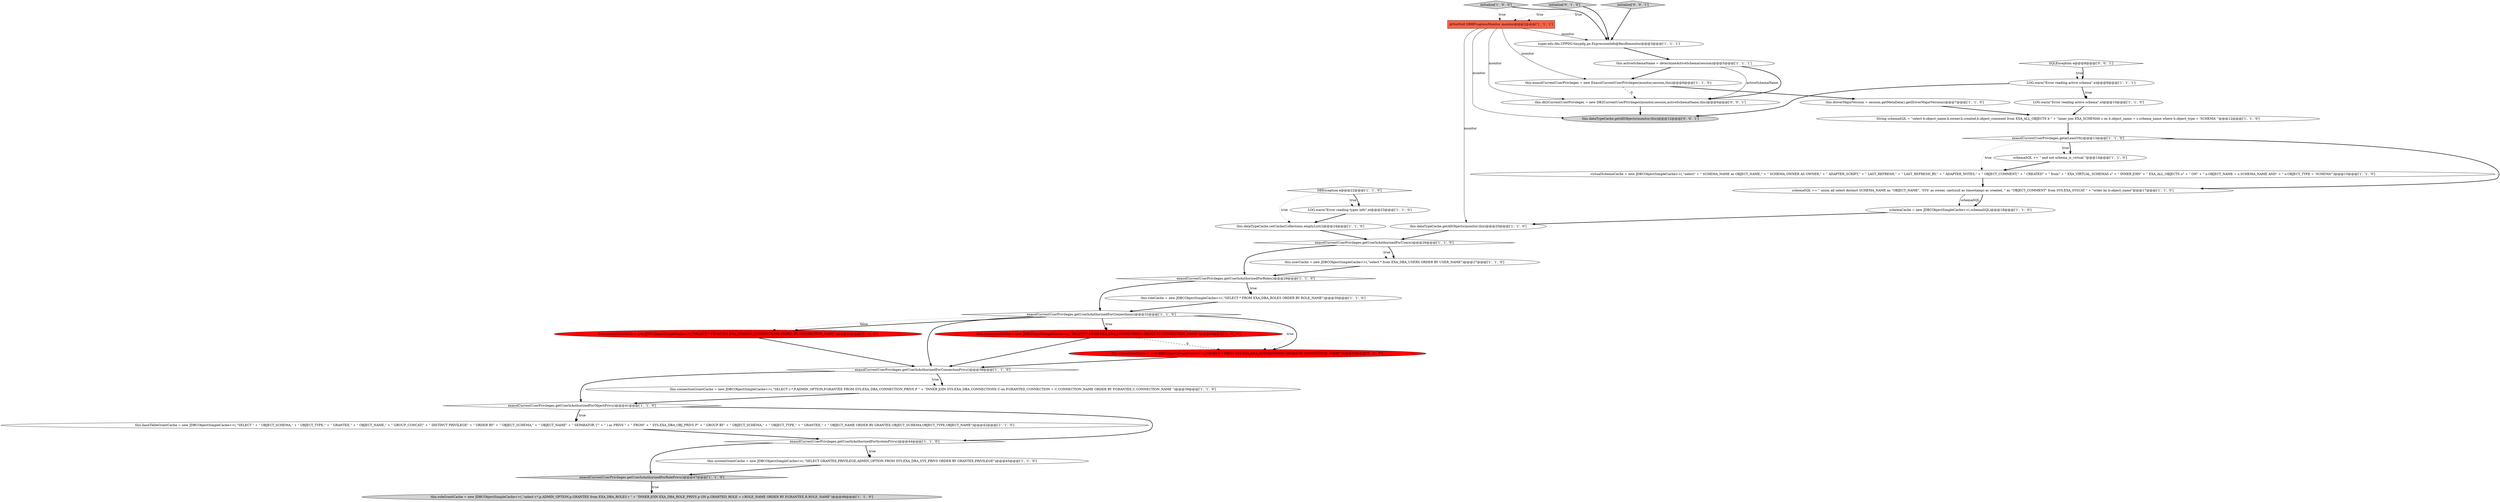 digraph {
23 [style = filled, label = "schemaSQL += \" and not schema_is_virtual \"@@@14@@@['1', '1', '0']", fillcolor = white, shape = ellipse image = "AAA0AAABBB1BBB"];
2 [style = filled, label = "this.exasolCurrentUserPrivileges = new ExasolCurrentUserPrivileges(monitor,session,this)@@@6@@@['1', '1', '0']", fillcolor = white, shape = ellipse image = "AAA0AAABBB1BBB"];
33 [style = filled, label = "this.connectionCache = new JDBCObjectSimpleCache<>(,\"SELECT * FROM SYS.EXA_SESSION_CONNECTIONS ORDER BY CONNECTION_NAME\")@@@36@@@['0', '1', '0']", fillcolor = red, shape = ellipse image = "AAA1AAABBB2BBB"];
4 [style = filled, label = "exasolCurrentUserPrivileges.getUserIsAuthorizedForObjectPrivs()@@@41@@@['1', '1', '0']", fillcolor = white, shape = diamond image = "AAA0AAABBB1BBB"];
5 [style = filled, label = "exasolCurrentUserPrivileges.getUserIsAuthorizedForConnections()@@@32@@@['1', '1', '0']", fillcolor = white, shape = diamond image = "AAA0AAABBB1BBB"];
1 [style = filled, label = "exasolCurrentUserPrivileges.getUserIsAuthorizedForConnectionPrivs()@@@38@@@['1', '1', '0']", fillcolor = white, shape = diamond image = "AAA0AAABBB1BBB"];
28 [style = filled, label = "super.edu.fdu.CPPDG.tinypdg.pe.ExpressionInfo@8ecdbmonitor@@@3@@@['1', '1', '1']", fillcolor = white, shape = ellipse image = "AAA0AAABBB1BBB"];
10 [style = filled, label = "this.driverMajorVersion = session.getMetaData().getDriverMajorVersion()@@@7@@@['1', '1', '0']", fillcolor = white, shape = ellipse image = "AAA0AAABBB1BBB"];
38 [style = filled, label = "SQLException e@@@8@@@['0', '0', '1']", fillcolor = white, shape = diamond image = "AAA0AAABBB3BBB"];
11 [style = filled, label = "initialize['1', '0', '0']", fillcolor = lightgray, shape = diamond image = "AAA0AAABBB1BBB"];
17 [style = filled, label = "exasolCurrentUserPrivileges.getatLeastV6()@@@13@@@['1', '1', '0']", fillcolor = white, shape = diamond image = "AAA0AAABBB1BBB"];
13 [style = filled, label = "exasolCurrentUserPrivileges.getUserIsAuthorizedForRoles()@@@29@@@['1', '1', '0']", fillcolor = white, shape = diamond image = "AAA0AAABBB1BBB"];
9 [style = filled, label = "this.roleGrantCache = new JDBCObjectSimpleCache<>(,\"select r.*,p.ADMIN_OPTION,p.GRANTEE from EXA_DBA_ROLES r \" + \"INNER JOIN EXA_DBA_ROLE_PRIVS p ON p.GRANTED_ROLE = r.ROLE_NAME ORDER BY P.GRANTEE,R.ROLE_NAME\")@@@48@@@['1', '1', '0']", fillcolor = lightgray, shape = ellipse image = "AAA0AAABBB1BBB"];
26 [style = filled, label = "schemaSQL += \" union all select distinct SCHEMA_NAME as \"OBJECT_NAME\", 'SYS' as owner, cast(null as timestamp) as created, '' as \"OBJECT_COMMENT\" from SYS.EXA_SYSCAT \" + \"order by b.object_name\"@@@17@@@['1', '1', '0']", fillcolor = white, shape = ellipse image = "AAA0AAABBB1BBB"];
19 [style = filled, label = "String schemaSQL = \"select b.object_name,b.owner,b.created,b.object_comment from EXA_ALL_OBJECTS b \" + \"inner join EXA_SCHEMAS s on b.object_name = s.schema_name where b.object_type = 'SCHEMA' \"@@@12@@@['1', '1', '0']", fillcolor = white, shape = ellipse image = "AAA0AAABBB1BBB"];
24 [style = filled, label = "schemaCache = new JDBCObjectSimpleCache<>(,schemaSQL)@@@18@@@['1', '1', '0']", fillcolor = white, shape = ellipse image = "AAA0AAABBB1BBB"];
8 [style = filled, label = "this.connectionGrantCache = new JDBCObjectSimpleCache<>(,\"SELECT c.*,P.ADMIN_OPTION,P.GRANTEE FROM SYS.EXA_DBA_CONNECTION_PRIVS P \" + \"INNER JOIN SYS.EXA_DBA_CONNECTIONS C on P.GRANTED_CONNECTION = C.CONNECTION_NAME ORDER BY P.GRANTEE,C.CONNECTION_NAME \")@@@39@@@['1', '1', '0']", fillcolor = white, shape = ellipse image = "AAA0AAABBB1BBB"];
12 [style = filled, label = "@NotNull DBRProgressMonitor monitor@@@2@@@['1', '1', '1']", fillcolor = tomato, shape = box image = "AAA0AAABBB1BBB"];
15 [style = filled, label = "this.roleCache = new JDBCObjectSimpleCache<>(,\"SELECT * FROM EXA_DBA_ROLES ORDER BY ROLE_NAME\")@@@30@@@['1', '1', '0']", fillcolor = white, shape = ellipse image = "AAA0AAABBB1BBB"];
25 [style = filled, label = "LOG.warn(\"Error reading active schema\",e)@@@9@@@['1', '1', '1']", fillcolor = white, shape = ellipse image = "AAA0AAABBB1BBB"];
6 [style = filled, label = "this.dataTypeCache.setCache(Collections.emptyList())@@@24@@@['1', '1', '0']", fillcolor = white, shape = ellipse image = "AAA0AAABBB1BBB"];
14 [style = filled, label = "this.connectionCache = new JDBCObjectSimpleCache<>(,\"SELECT * FROM EXA_DBA_CONNECTIONS ORDER BY CONNECTION_NAME\")@@@33@@@['1', '0', '0']", fillcolor = red, shape = ellipse image = "AAA1AAABBB1BBB"];
36 [style = filled, label = "this.dataTypeCache.getAllObjects(monitor,this)@@@12@@@['0', '0', '1']", fillcolor = lightgray, shape = ellipse image = "AAA0AAABBB3BBB"];
31 [style = filled, label = "virtualSchemaCache = new JDBCObjectSimpleCache<>(,\"select\" + \" SCHEMA_NAME as OBJECT_NAME,\" + \" SCHEMA_OWNER AS OWNER,\" + \" ADAPTER_SCRIPT,\" + \" LAST_REFRESH,\" + \" LAST_REFRESH_BY,\" + \" ADAPTER_NOTES,\" + \" OBJECT_COMMENT,\" + \" CREATED\" + \" from\" + \" EXA_VIRTUAL_SCHEMAS s\" + \" INNER JOIN\" + \" EXA_ALL_OBJECTS o\" + \" ON\" + \" o.OBJECT_NAME = s.SCHEMA_NAME AND\" + \" o.OBJECT_TYPE = 'SCHEMA'\")@@@15@@@['1', '1', '0']", fillcolor = white, shape = ellipse image = "AAA0AAABBB1BBB"];
20 [style = filled, label = "this.baseTableGrantCache = new JDBCObjectSimpleCache<>(,\"SELECT \" + \" OBJECT_SCHEMA,\" + \" OBJECT_TYPE,\" + \" GRANTEE,\" + \" OBJECT_NAME,\" + \" GROUP_CONCAT(\" + \" DISTINCT PRIVILEGE\" + \" ORDER BY\" + \" OBJECT_SCHEMA,\" + \" OBJECT_NAME\" + \" SEPARATOR '|'\" + \" ) as PRIVS \" + \" FROM\" + \" SYS.EXA_DBA_OBJ_PRIVS P\" + \" GROUP BY\" + \" OBJECT_SCHEMA,\" + \" OBJECT_TYPE,\" + \" GRANTEE,\" + \" OBJECT_NAME ORDER BY GRANTEE,OBJECT_SCHEMA,OBJECT_TYPE,OBJECT_NAME\")@@@42@@@['1', '1', '0']", fillcolor = white, shape = ellipse image = "AAA0AAABBB1BBB"];
21 [style = filled, label = "exasolCurrentUserPrivileges.getUserIsAuthorizedForRolePrivs()@@@47@@@['1', '1', '0']", fillcolor = lightgray, shape = diamond image = "AAA0AAABBB1BBB"];
0 [style = filled, label = "LOG.warn(\"Error reading types info\",e)@@@23@@@['1', '1', '0']", fillcolor = white, shape = ellipse image = "AAA0AAABBB1BBB"];
37 [style = filled, label = "initialize['0', '0', '1']", fillcolor = lightgray, shape = diamond image = "AAA0AAABBB3BBB"];
32 [style = filled, label = "this.connectionCache = new JDBCObjectSimpleCache<>(,\"SELECT * FROM SYS.EXA_DBA_CONNECTIONS ORDER BY CONNECTION_NAME\")@@@33@@@['0', '1', '0']", fillcolor = red, shape = ellipse image = "AAA1AAABBB2BBB"];
7 [style = filled, label = "this.systemGrantCache = new JDBCObjectSimpleCache<>(,\"SELECT GRANTEE,PRIVILEGE,ADMIN_OPTION FROM SYS.EXA_DBA_SYS_PRIVS ORDER BY GRANTEE,PRIVILEGE\")@@@45@@@['1', '1', '0']", fillcolor = white, shape = ellipse image = "AAA0AAABBB1BBB"];
3 [style = filled, label = "exasolCurrentUserPrivileges.getUserIsAuthorizedForSystemPrivs()@@@44@@@['1', '1', '0']", fillcolor = white, shape = diamond image = "AAA0AAABBB1BBB"];
29 [style = filled, label = "DBException e@@@22@@@['1', '1', '0']", fillcolor = white, shape = diamond image = "AAA0AAABBB1BBB"];
16 [style = filled, label = "exasolCurrentUserPrivileges.getUserIsAuthorizedForUsers()@@@26@@@['1', '1', '0']", fillcolor = white, shape = diamond image = "AAA0AAABBB1BBB"];
34 [style = filled, label = "initialize['0', '1', '0']", fillcolor = lightgray, shape = diamond image = "AAA0AAABBB2BBB"];
35 [style = filled, label = "this.db2CurrentUserPrivileges = new DB2CurrentUserPrivileges(monitor,session,activeSchemaName,this)@@@6@@@['0', '0', '1']", fillcolor = white, shape = ellipse image = "AAA0AAABBB3BBB"];
22 [style = filled, label = "LOG.warn(\"Error reading active schema\",e)@@@10@@@['1', '1', '0']", fillcolor = white, shape = ellipse image = "AAA0AAABBB1BBB"];
27 [style = filled, label = "this.userCache = new JDBCObjectSimpleCache<>(,\"select * from EXA_DBA_USERS ORDER BY USER_NAME\")@@@27@@@['1', '1', '0']", fillcolor = white, shape = ellipse image = "AAA0AAABBB1BBB"];
18 [style = filled, label = "this.activeSchemaName = determineActiveSchema(session)@@@5@@@['1', '1', '1']", fillcolor = white, shape = ellipse image = "AAA0AAABBB1BBB"];
30 [style = filled, label = "this.dataTypeCache.getAllObjects(monitor,this)@@@20@@@['1', '1', '0']", fillcolor = white, shape = ellipse image = "AAA0AAABBB1BBB"];
23->31 [style = bold, label=""];
27->13 [style = bold, label=""];
11->28 [style = bold, label=""];
4->3 [style = bold, label=""];
29->0 [style = dotted, label="true"];
1->4 [style = bold, label=""];
16->13 [style = bold, label=""];
17->26 [style = bold, label=""];
29->6 [style = dotted, label="true"];
5->14 [style = dotted, label="true"];
28->18 [style = bold, label=""];
1->8 [style = bold, label=""];
37->28 [style = bold, label=""];
16->27 [style = bold, label=""];
3->7 [style = dotted, label="true"];
26->24 [style = solid, label="schemaSQL"];
25->22 [style = bold, label=""];
22->19 [style = bold, label=""];
0->6 [style = bold, label=""];
5->33 [style = bold, label=""];
2->35 [style = dashed, label="0"];
25->36 [style = bold, label=""];
5->32 [style = dotted, label="true"];
10->19 [style = bold, label=""];
11->12 [style = dotted, label="true"];
29->0 [style = bold, label=""];
12->35 [style = solid, label="monitor"];
4->20 [style = dotted, label="true"];
37->12 [style = dotted, label="true"];
33->1 [style = bold, label=""];
20->3 [style = bold, label=""];
19->17 [style = bold, label=""];
38->25 [style = dotted, label="true"];
12->2 [style = solid, label="monitor"];
5->14 [style = bold, label=""];
18->2 [style = bold, label=""];
2->10 [style = bold, label=""];
26->24 [style = bold, label=""];
17->23 [style = bold, label=""];
15->5 [style = bold, label=""];
14->1 [style = bold, label=""];
17->23 [style = dotted, label="true"];
24->30 [style = bold, label=""];
12->36 [style = solid, label="monitor"];
5->32 [style = bold, label=""];
34->28 [style = bold, label=""];
17->31 [style = dotted, label="true"];
5->1 [style = bold, label=""];
31->26 [style = bold, label=""];
18->35 [style = solid, label="activeSchemaName"];
21->9 [style = bold, label=""];
14->32 [style = dashed, label="0"];
21->9 [style = dotted, label="true"];
3->7 [style = bold, label=""];
6->16 [style = bold, label=""];
32->1 [style = bold, label=""];
4->20 [style = bold, label=""];
1->8 [style = dotted, label="true"];
25->22 [style = dotted, label="true"];
13->5 [style = bold, label=""];
18->35 [style = bold, label=""];
7->21 [style = bold, label=""];
38->25 [style = bold, label=""];
12->28 [style = solid, label="monitor"];
3->21 [style = bold, label=""];
16->27 [style = dotted, label="true"];
12->30 [style = solid, label="monitor"];
13->15 [style = dotted, label="true"];
13->15 [style = bold, label=""];
8->4 [style = bold, label=""];
35->36 [style = bold, label=""];
30->16 [style = bold, label=""];
5->33 [style = dotted, label="false"];
34->12 [style = dotted, label="true"];
}
